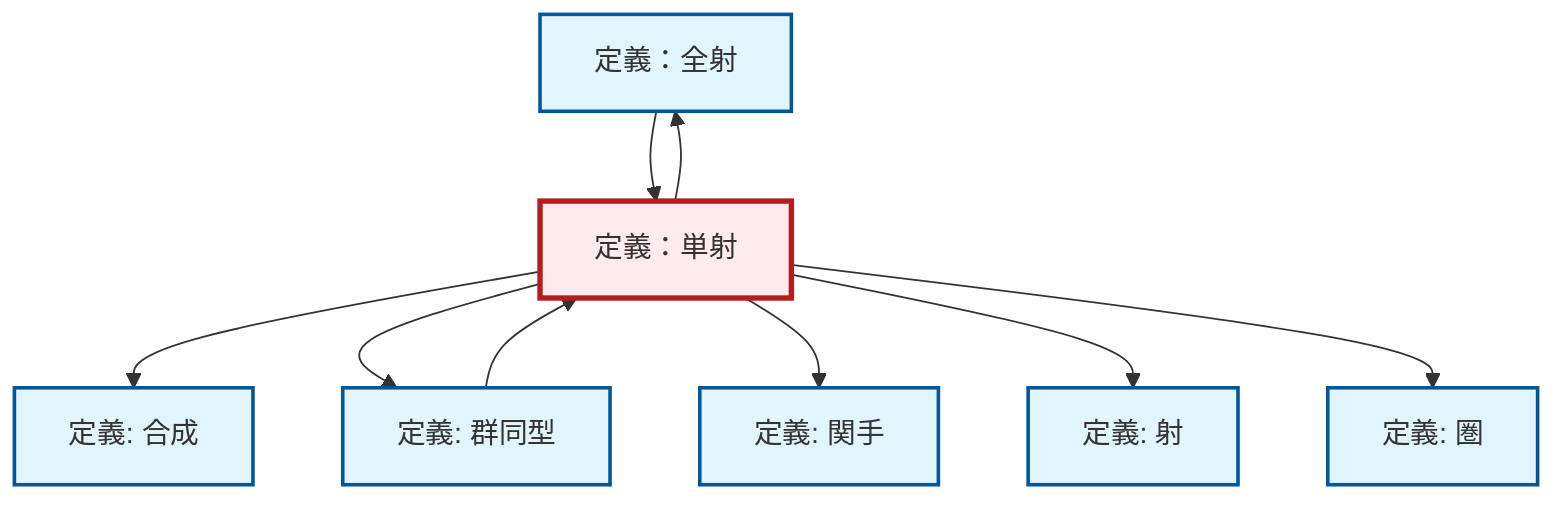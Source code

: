 graph TD
    classDef definition fill:#e1f5fe,stroke:#01579b,stroke-width:2px
    classDef theorem fill:#f3e5f5,stroke:#4a148c,stroke-width:2px
    classDef axiom fill:#fff3e0,stroke:#e65100,stroke-width:2px
    classDef example fill:#e8f5e9,stroke:#1b5e20,stroke-width:2px
    classDef current fill:#ffebee,stroke:#b71c1c,stroke-width:3px
    def-epimorphism["定義：全射"]:::definition
    def-monomorphism["定義：単射"]:::definition
    def-composition["定義: 合成"]:::definition
    def-isomorphism["定義: 群同型"]:::definition
    def-functor["定義: 関手"]:::definition
    def-category["定義: 圏"]:::definition
    def-morphism["定義: 射"]:::definition
    def-epimorphism --> def-monomorphism
    def-monomorphism --> def-composition
    def-monomorphism --> def-epimorphism
    def-monomorphism --> def-isomorphism
    def-monomorphism --> def-functor
    def-monomorphism --> def-morphism
    def-monomorphism --> def-category
    def-isomorphism --> def-monomorphism
    class def-monomorphism current